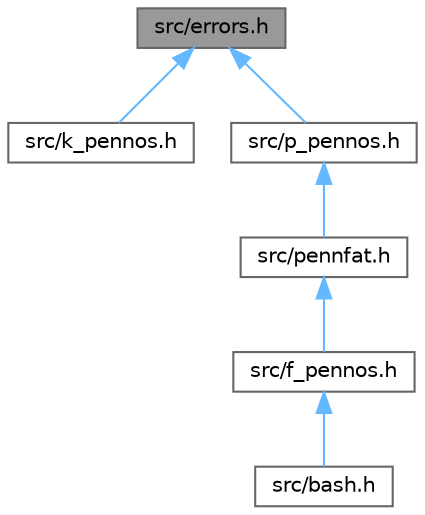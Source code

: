 digraph "src/errors.h"
{
 // LATEX_PDF_SIZE
  bgcolor="transparent";
  edge [fontname=Helvetica,fontsize=10,labelfontname=Helvetica,labelfontsize=10];
  node [fontname=Helvetica,fontsize=10,shape=box,height=0.2,width=0.4];
  Node1 [id="Node000001",label="src/errors.h",height=0.2,width=0.4,color="gray40", fillcolor="grey60", style="filled", fontcolor="black",tooltip="Header file for handling errors in PennOS."];
  Node1 -> Node2 [id="edge6_Node000001_Node000002",dir="back",color="steelblue1",style="solid",tooltip=" "];
  Node2 [id="Node000002",label="src/k_pennos.h",height=0.2,width=0.4,color="grey40", fillcolor="white", style="filled",URL="$k__pennos_8h.html",tooltip="Header file defining the kernel-level functions of PennOS."];
  Node1 -> Node3 [id="edge7_Node000001_Node000003",dir="back",color="steelblue1",style="solid",tooltip=" "];
  Node3 [id="Node000003",label="src/p_pennos.h",height=0.2,width=0.4,color="grey40", fillcolor="white", style="filled",URL="$p__pennos_8h.html",tooltip="Header file for PennOS, the Penn Shell Operating System."];
  Node3 -> Node4 [id="edge8_Node000003_Node000004",dir="back",color="steelblue1",style="solid",tooltip=" "];
  Node4 [id="Node000004",label="src/pennfat.h",height=0.2,width=0.4,color="grey40", fillcolor="white", style="filled",URL="$pennfat_8h.html",tooltip="Header file for PennFAT filesystem and related commands."];
  Node4 -> Node5 [id="edge9_Node000004_Node000005",dir="back",color="steelblue1",style="solid",tooltip=" "];
  Node5 [id="Node000005",label="src/f_pennos.h",height=0.2,width=0.4,color="grey40", fillcolor="white", style="filled",URL="$f__pennos_8h.html",tooltip="Header file for our f functions."];
  Node5 -> Node6 [id="edge10_Node000005_Node000006",dir="back",color="steelblue1",style="solid",tooltip=" "];
  Node6 [id="Node000006",label="src/bash.h",height=0.2,width=0.4,color="grey40", fillcolor="white", style="filled",URL="$bash_8h.html",tooltip="Header file defining simple shell function for PennOS."];
}
